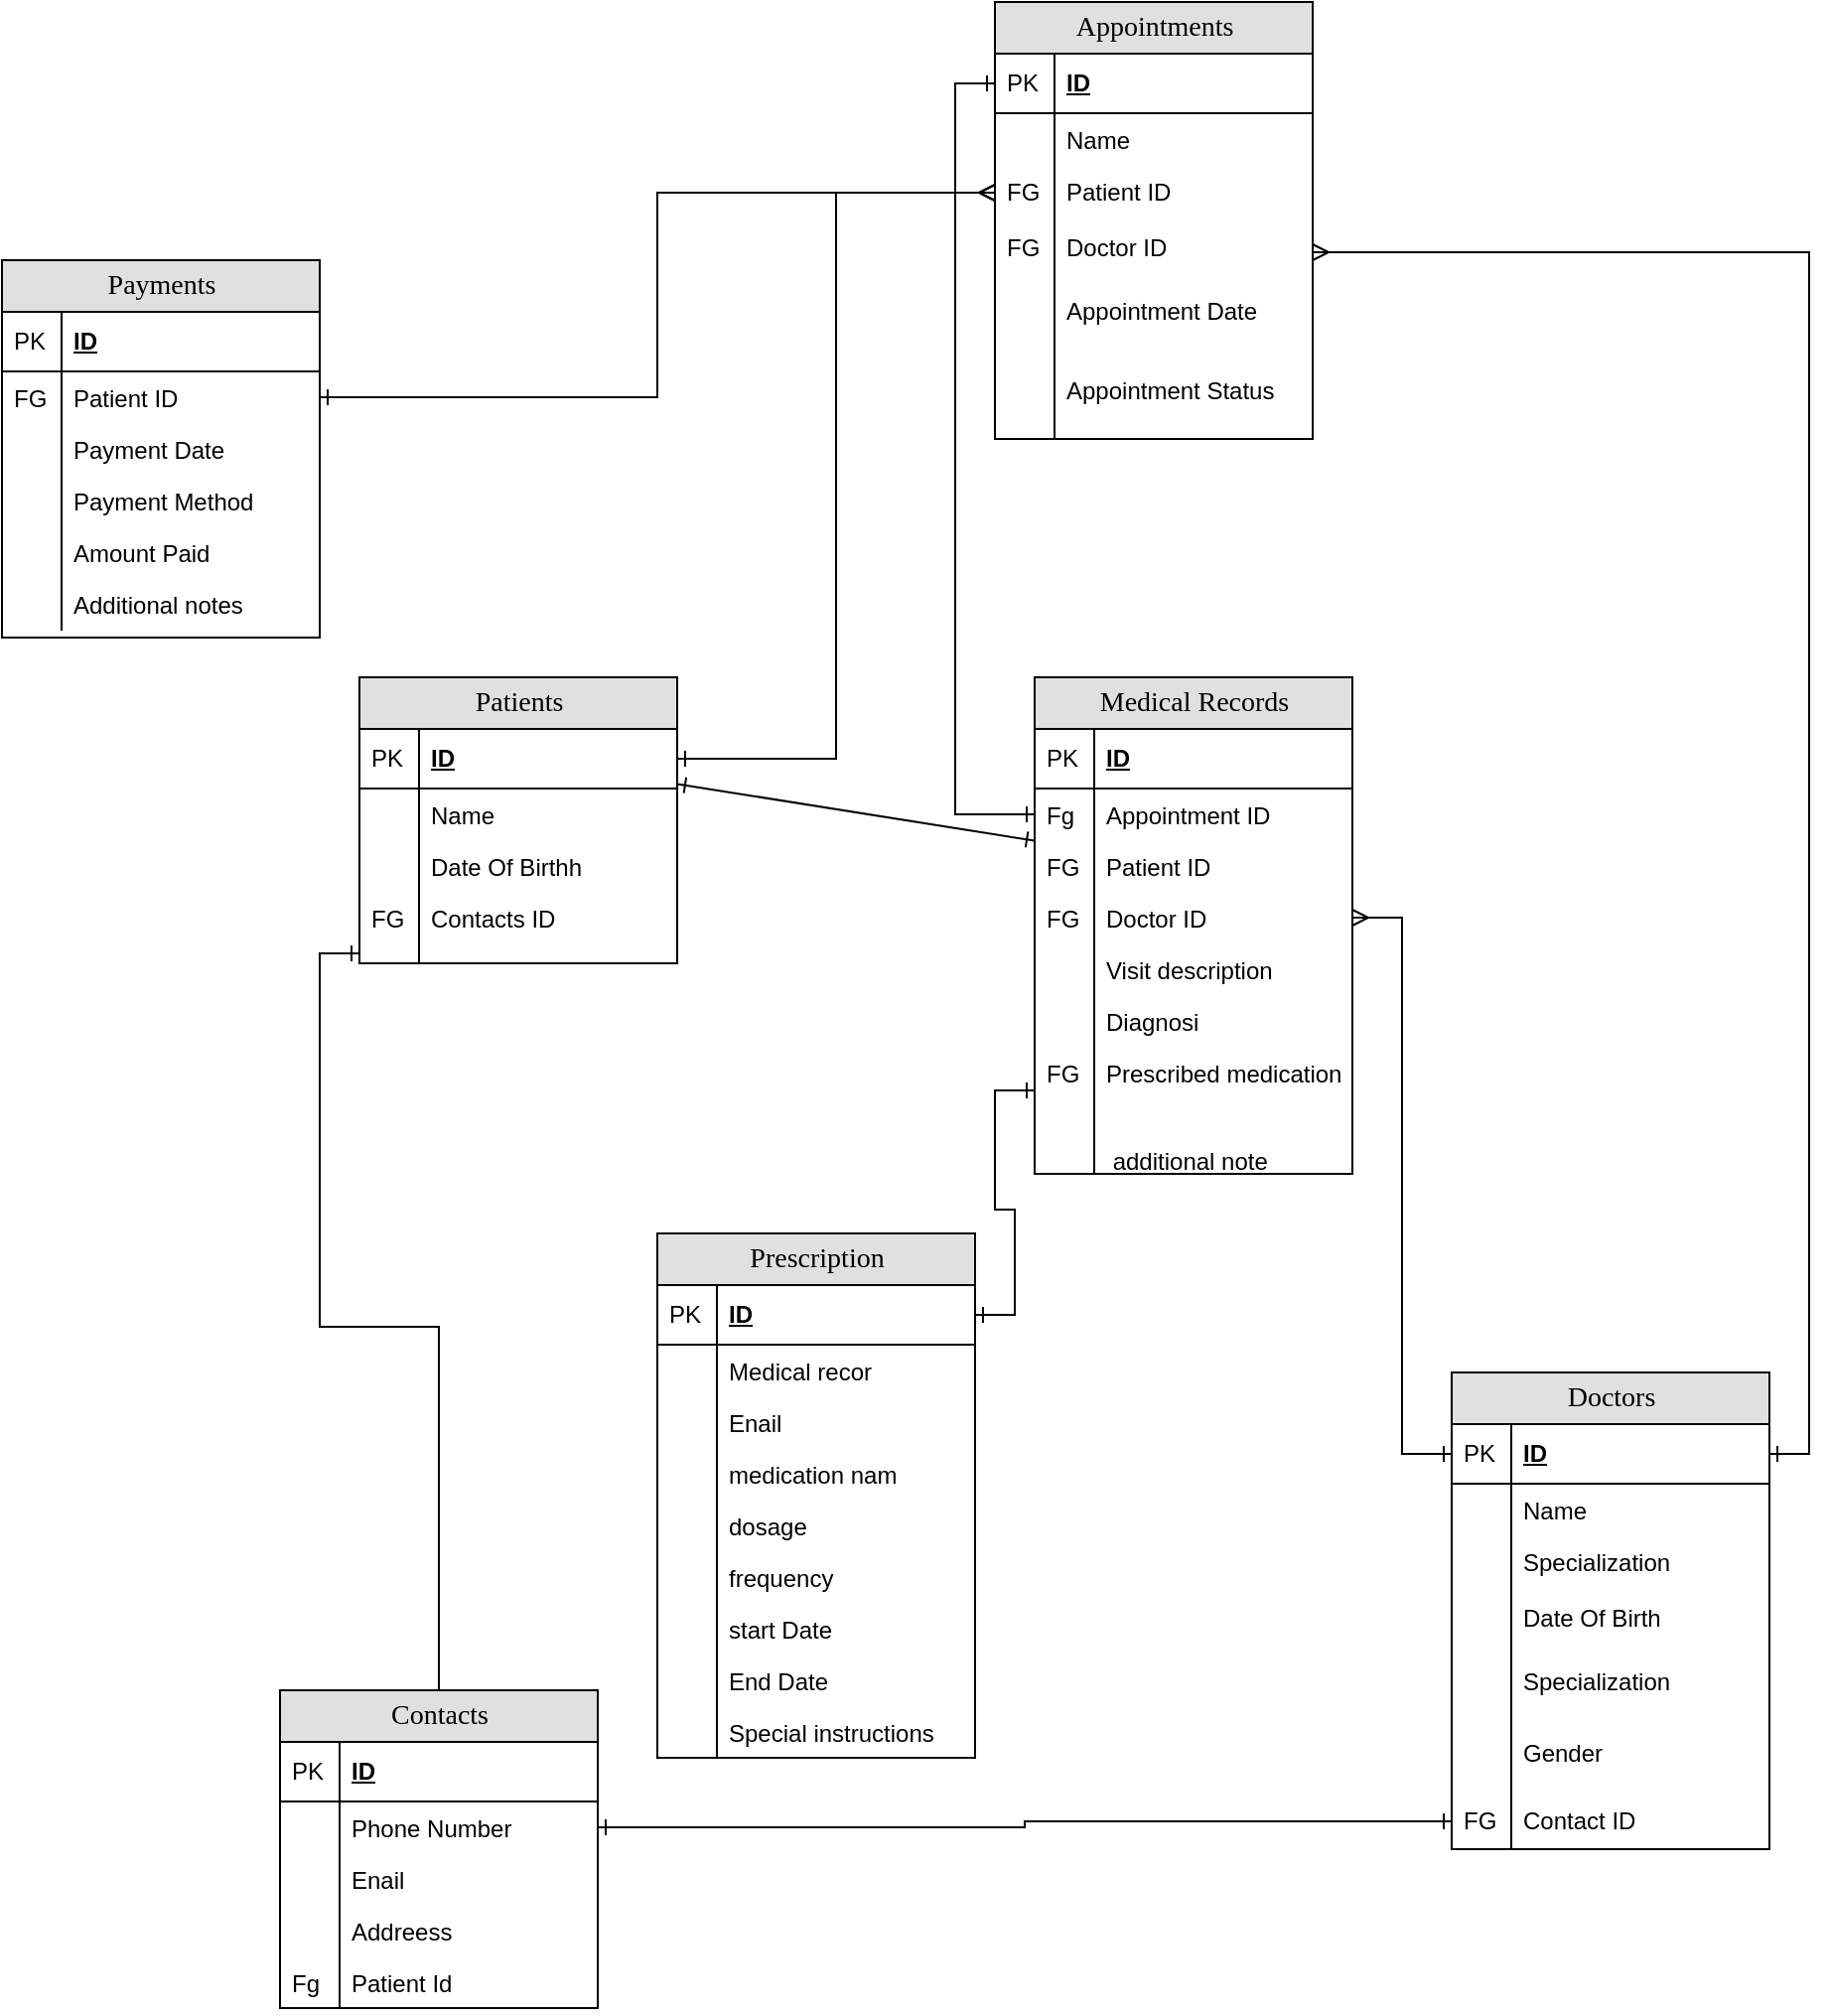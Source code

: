 <mxfile version="24.8.6">
  <diagram name="Page-1" id="e56a1550-8fbb-45ad-956c-1786394a9013">
    <mxGraphModel dx="2295" dy="1510" grid="1" gridSize="10" guides="1" tooltips="1" connect="1" arrows="1" fold="1" page="1" pageScale="1" pageWidth="1100" pageHeight="850" background="none" math="0" shadow="0">
      <root>
        <mxCell id="0" />
        <mxCell id="1" parent="0" />
        <mxCell id="8QV2yYp2JeGOZYgOaYSL-14" value="" style="edgeStyle=orthogonalEdgeStyle;rounded=0;orthogonalLoop=1;jettySize=auto;html=1;startArrow=baseDash;startFill=0;endArrow=ERone;endFill=0;" edge="1" parent="1" source="2e49270ec7c68f3f-80" target="8QV2yYp2JeGOZYgOaYSL-10">
          <mxGeometry relative="1" as="geometry" />
        </mxCell>
        <mxCell id="2e49270ec7c68f3f-80" value="Contacts" style="swimlane;html=1;fontStyle=0;childLayout=stackLayout;horizontal=1;startSize=26;fillColor=#e0e0e0;horizontalStack=0;resizeParent=1;resizeLast=0;collapsible=1;marginBottom=0;swimlaneFillColor=#ffffff;align=center;rounded=0;shadow=0;comic=0;labelBackgroundColor=none;strokeWidth=1;fontFamily=Verdana;fontSize=14" parent="1" vertex="1">
          <mxGeometry x="-210" y="780" width="160" height="160" as="geometry" />
        </mxCell>
        <mxCell id="2e49270ec7c68f3f-81" value="ID" style="shape=partialRectangle;top=0;left=0;right=0;bottom=1;html=1;align=left;verticalAlign=middle;fillColor=none;spacingLeft=34;spacingRight=4;whiteSpace=wrap;overflow=hidden;rotatable=0;points=[[0,0.5],[1,0.5]];portConstraint=eastwest;dropTarget=0;fontStyle=5;" parent="2e49270ec7c68f3f-80" vertex="1">
          <mxGeometry y="26" width="160" height="30" as="geometry" />
        </mxCell>
        <mxCell id="2e49270ec7c68f3f-82" value="PK" style="shape=partialRectangle;top=0;left=0;bottom=0;html=1;fillColor=none;align=left;verticalAlign=middle;spacingLeft=4;spacingRight=4;whiteSpace=wrap;overflow=hidden;rotatable=0;points=[];portConstraint=eastwest;part=1;" parent="2e49270ec7c68f3f-81" vertex="1" connectable="0">
          <mxGeometry width="30" height="30" as="geometry" />
        </mxCell>
        <mxCell id="2e49270ec7c68f3f-83" value="Phone Number" style="shape=partialRectangle;top=0;left=0;right=0;bottom=0;html=1;align=left;verticalAlign=top;fillColor=none;spacingLeft=34;spacingRight=4;whiteSpace=wrap;overflow=hidden;rotatable=0;points=[[0,0.5],[1,0.5]];portConstraint=eastwest;dropTarget=0;" parent="2e49270ec7c68f3f-80" vertex="1">
          <mxGeometry y="56" width="160" height="26" as="geometry" />
        </mxCell>
        <mxCell id="2e49270ec7c68f3f-84" value="" style="shape=partialRectangle;top=0;left=0;bottom=0;html=1;fillColor=none;align=left;verticalAlign=top;spacingLeft=4;spacingRight=4;whiteSpace=wrap;overflow=hidden;rotatable=0;points=[];portConstraint=eastwest;part=1;" parent="2e49270ec7c68f3f-83" vertex="1" connectable="0">
          <mxGeometry width="30" height="26" as="geometry" />
        </mxCell>
        <mxCell id="2e49270ec7c68f3f-85" value="Enail" style="shape=partialRectangle;top=0;left=0;right=0;bottom=0;html=1;align=left;verticalAlign=top;fillColor=none;spacingLeft=34;spacingRight=4;whiteSpace=wrap;overflow=hidden;rotatable=0;points=[[0,0.5],[1,0.5]];portConstraint=eastwest;dropTarget=0;" parent="2e49270ec7c68f3f-80" vertex="1">
          <mxGeometry y="82" width="160" height="26" as="geometry" />
        </mxCell>
        <mxCell id="2e49270ec7c68f3f-86" value="" style="shape=partialRectangle;top=0;left=0;bottom=0;html=1;fillColor=none;align=left;verticalAlign=top;spacingLeft=4;spacingRight=4;whiteSpace=wrap;overflow=hidden;rotatable=0;points=[];portConstraint=eastwest;part=1;" parent="2e49270ec7c68f3f-85" vertex="1" connectable="0">
          <mxGeometry width="30" height="26" as="geometry" />
        </mxCell>
        <mxCell id="2e49270ec7c68f3f-87" value="Addreess" style="shape=partialRectangle;top=0;left=0;right=0;bottom=0;html=1;align=left;verticalAlign=top;fillColor=none;spacingLeft=34;spacingRight=4;whiteSpace=wrap;overflow=hidden;rotatable=0;points=[[0,0.5],[1,0.5]];portConstraint=eastwest;dropTarget=0;" parent="2e49270ec7c68f3f-80" vertex="1">
          <mxGeometry y="108" width="160" height="26" as="geometry" />
        </mxCell>
        <mxCell id="2e49270ec7c68f3f-88" value="" style="shape=partialRectangle;top=0;left=0;bottom=0;html=1;fillColor=none;align=left;verticalAlign=top;spacingLeft=4;spacingRight=4;whiteSpace=wrap;overflow=hidden;rotatable=0;points=[];portConstraint=eastwest;part=1;" parent="2e49270ec7c68f3f-87" vertex="1" connectable="0">
          <mxGeometry width="30" height="26" as="geometry" />
        </mxCell>
        <mxCell id="8QV2yYp2JeGOZYgOaYSL-12" value="Patient Id" style="shape=partialRectangle;top=0;left=0;right=0;bottom=0;html=1;align=left;verticalAlign=top;fillColor=none;spacingLeft=34;spacingRight=4;whiteSpace=wrap;overflow=hidden;rotatable=0;points=[[0,0.5],[1,0.5]];portConstraint=eastwest;dropTarget=0;" vertex="1" parent="2e49270ec7c68f3f-80">
          <mxGeometry y="134" width="160" height="26" as="geometry" />
        </mxCell>
        <mxCell id="8QV2yYp2JeGOZYgOaYSL-13" value="Fg" style="shape=partialRectangle;top=0;left=0;bottom=0;html=1;fillColor=none;align=left;verticalAlign=top;spacingLeft=4;spacingRight=4;whiteSpace=wrap;overflow=hidden;rotatable=0;points=[];portConstraint=eastwest;part=1;" vertex="1" connectable="0" parent="8QV2yYp2JeGOZYgOaYSL-12">
          <mxGeometry width="30" height="26" as="geometry" />
        </mxCell>
        <mxCell id="8QV2yYp2JeGOZYgOaYSL-1" value="Patients" style="swimlane;html=1;fontStyle=0;childLayout=stackLayout;horizontal=1;startSize=26;fillColor=#e0e0e0;horizontalStack=0;resizeParent=1;resizeLast=0;collapsible=1;marginBottom=0;swimlaneFillColor=#ffffff;align=center;rounded=0;shadow=0;comic=0;labelBackgroundColor=none;strokeWidth=1;fontFamily=Verdana;fontSize=14" vertex="1" parent="1">
          <mxGeometry x="-170" y="270" width="160" height="144" as="geometry" />
        </mxCell>
        <mxCell id="8QV2yYp2JeGOZYgOaYSL-2" value="ID" style="shape=partialRectangle;top=0;left=0;right=0;bottom=1;html=1;align=left;verticalAlign=middle;fillColor=none;spacingLeft=34;spacingRight=4;whiteSpace=wrap;overflow=hidden;rotatable=0;points=[[0,0.5],[1,0.5]];portConstraint=eastwest;dropTarget=0;fontStyle=5;" vertex="1" parent="8QV2yYp2JeGOZYgOaYSL-1">
          <mxGeometry y="26" width="160" height="30" as="geometry" />
        </mxCell>
        <mxCell id="8QV2yYp2JeGOZYgOaYSL-3" value="PK" style="shape=partialRectangle;top=0;left=0;bottom=0;html=1;fillColor=none;align=left;verticalAlign=middle;spacingLeft=4;spacingRight=4;whiteSpace=wrap;overflow=hidden;rotatable=0;points=[];portConstraint=eastwest;part=1;" vertex="1" connectable="0" parent="8QV2yYp2JeGOZYgOaYSL-2">
          <mxGeometry width="30" height="30" as="geometry" />
        </mxCell>
        <mxCell id="8QV2yYp2JeGOZYgOaYSL-4" value="Name&lt;span style=&quot;white-space: pre;&quot;&gt;&#x9;&lt;/span&gt;" style="shape=partialRectangle;top=0;left=0;right=0;bottom=0;html=1;align=left;verticalAlign=top;fillColor=none;spacingLeft=34;spacingRight=4;whiteSpace=wrap;overflow=hidden;rotatable=0;points=[[0,0.5],[1,0.5]];portConstraint=eastwest;dropTarget=0;" vertex="1" parent="8QV2yYp2JeGOZYgOaYSL-1">
          <mxGeometry y="56" width="160" height="26" as="geometry" />
        </mxCell>
        <mxCell id="8QV2yYp2JeGOZYgOaYSL-5" value="" style="shape=partialRectangle;top=0;left=0;bottom=0;html=1;fillColor=none;align=left;verticalAlign=top;spacingLeft=4;spacingRight=4;whiteSpace=wrap;overflow=hidden;rotatable=0;points=[];portConstraint=eastwest;part=1;" vertex="1" connectable="0" parent="8QV2yYp2JeGOZYgOaYSL-4">
          <mxGeometry width="30" height="26" as="geometry" />
        </mxCell>
        <mxCell id="8QV2yYp2JeGOZYgOaYSL-6" value="Date Of Birthh" style="shape=partialRectangle;top=0;left=0;right=0;bottom=0;html=1;align=left;verticalAlign=top;fillColor=none;spacingLeft=34;spacingRight=4;whiteSpace=wrap;overflow=hidden;rotatable=0;points=[[0,0.5],[1,0.5]];portConstraint=eastwest;dropTarget=0;" vertex="1" parent="8QV2yYp2JeGOZYgOaYSL-1">
          <mxGeometry y="82" width="160" height="26" as="geometry" />
        </mxCell>
        <mxCell id="8QV2yYp2JeGOZYgOaYSL-7" value="" style="shape=partialRectangle;top=0;left=0;bottom=0;html=1;fillColor=none;align=left;verticalAlign=top;spacingLeft=4;spacingRight=4;whiteSpace=wrap;overflow=hidden;rotatable=0;points=[];portConstraint=eastwest;part=1;" vertex="1" connectable="0" parent="8QV2yYp2JeGOZYgOaYSL-6">
          <mxGeometry width="30" height="26" as="geometry" />
        </mxCell>
        <mxCell id="8QV2yYp2JeGOZYgOaYSL-8" value="Contacts ID" style="shape=partialRectangle;top=0;left=0;right=0;bottom=0;html=1;align=left;verticalAlign=top;fillColor=none;spacingLeft=34;spacingRight=4;whiteSpace=wrap;overflow=hidden;rotatable=0;points=[[0,0.5],[1,0.5]];portConstraint=eastwest;dropTarget=0;" vertex="1" parent="8QV2yYp2JeGOZYgOaYSL-1">
          <mxGeometry y="108" width="160" height="26" as="geometry" />
        </mxCell>
        <mxCell id="8QV2yYp2JeGOZYgOaYSL-9" value="FG" style="shape=partialRectangle;top=0;left=0;bottom=0;html=1;fillColor=none;align=left;verticalAlign=top;spacingLeft=4;spacingRight=4;whiteSpace=wrap;overflow=hidden;rotatable=0;points=[];portConstraint=eastwest;part=1;" vertex="1" connectable="0" parent="8QV2yYp2JeGOZYgOaYSL-8">
          <mxGeometry width="30" height="26" as="geometry" />
        </mxCell>
        <mxCell id="8QV2yYp2JeGOZYgOaYSL-10" value="" style="shape=partialRectangle;top=0;left=0;right=0;bottom=0;html=1;align=left;verticalAlign=top;fillColor=none;spacingLeft=34;spacingRight=4;whiteSpace=wrap;overflow=hidden;rotatable=0;points=[[0,0.5],[1,0.5]];portConstraint=eastwest;dropTarget=0;" vertex="1" parent="8QV2yYp2JeGOZYgOaYSL-1">
          <mxGeometry y="134" width="160" height="10" as="geometry" />
        </mxCell>
        <mxCell id="8QV2yYp2JeGOZYgOaYSL-11" value="" style="shape=partialRectangle;top=0;left=0;bottom=0;html=1;fillColor=none;align=left;verticalAlign=top;spacingLeft=4;spacingRight=4;whiteSpace=wrap;overflow=hidden;rotatable=0;points=[];portConstraint=eastwest;part=1;" vertex="1" connectable="0" parent="8QV2yYp2JeGOZYgOaYSL-10">
          <mxGeometry width="30" height="10" as="geometry" />
        </mxCell>
        <mxCell id="8QV2yYp2JeGOZYgOaYSL-15" value="Doctors" style="swimlane;html=1;fontStyle=0;childLayout=stackLayout;horizontal=1;startSize=26;fillColor=#e0e0e0;horizontalStack=0;resizeParent=1;resizeLast=0;collapsible=1;marginBottom=0;swimlaneFillColor=#ffffff;align=center;rounded=0;shadow=0;comic=0;labelBackgroundColor=none;strokeWidth=1;fontFamily=Verdana;fontSize=14" vertex="1" parent="1">
          <mxGeometry x="380" y="620" width="160" height="240" as="geometry" />
        </mxCell>
        <mxCell id="8QV2yYp2JeGOZYgOaYSL-16" value="ID" style="shape=partialRectangle;top=0;left=0;right=0;bottom=1;html=1;align=left;verticalAlign=middle;fillColor=none;spacingLeft=34;spacingRight=4;whiteSpace=wrap;overflow=hidden;rotatable=0;points=[[0,0.5],[1,0.5]];portConstraint=eastwest;dropTarget=0;fontStyle=5;" vertex="1" parent="8QV2yYp2JeGOZYgOaYSL-15">
          <mxGeometry y="26" width="160" height="30" as="geometry" />
        </mxCell>
        <mxCell id="8QV2yYp2JeGOZYgOaYSL-17" value="PK" style="shape=partialRectangle;top=0;left=0;bottom=0;html=1;fillColor=none;align=left;verticalAlign=middle;spacingLeft=4;spacingRight=4;whiteSpace=wrap;overflow=hidden;rotatable=0;points=[];portConstraint=eastwest;part=1;" vertex="1" connectable="0" parent="8QV2yYp2JeGOZYgOaYSL-16">
          <mxGeometry width="30" height="30" as="geometry" />
        </mxCell>
        <mxCell id="8QV2yYp2JeGOZYgOaYSL-18" value="Name&lt;span style=&quot;white-space: pre;&quot;&gt;&#x9;&lt;/span&gt;" style="shape=partialRectangle;top=0;left=0;right=0;bottom=0;html=1;align=left;verticalAlign=top;fillColor=none;spacingLeft=34;spacingRight=4;whiteSpace=wrap;overflow=hidden;rotatable=0;points=[[0,0.5],[1,0.5]];portConstraint=eastwest;dropTarget=0;" vertex="1" parent="8QV2yYp2JeGOZYgOaYSL-15">
          <mxGeometry y="56" width="160" height="26" as="geometry" />
        </mxCell>
        <mxCell id="8QV2yYp2JeGOZYgOaYSL-19" value="" style="shape=partialRectangle;top=0;left=0;bottom=0;html=1;fillColor=none;align=left;verticalAlign=top;spacingLeft=4;spacingRight=4;whiteSpace=wrap;overflow=hidden;rotatable=0;points=[];portConstraint=eastwest;part=1;" vertex="1" connectable="0" parent="8QV2yYp2JeGOZYgOaYSL-18">
          <mxGeometry width="30" height="26" as="geometry" />
        </mxCell>
        <mxCell id="8QV2yYp2JeGOZYgOaYSL-20" value="Specialization" style="shape=partialRectangle;top=0;left=0;right=0;bottom=0;html=1;align=left;verticalAlign=top;fillColor=none;spacingLeft=34;spacingRight=4;whiteSpace=wrap;overflow=hidden;rotatable=0;points=[[0,0.5],[1,0.5]];portConstraint=eastwest;dropTarget=0;" vertex="1" parent="8QV2yYp2JeGOZYgOaYSL-15">
          <mxGeometry y="82" width="160" height="28" as="geometry" />
        </mxCell>
        <mxCell id="8QV2yYp2JeGOZYgOaYSL-21" value="" style="shape=partialRectangle;top=0;left=0;bottom=0;html=1;fillColor=none;align=left;verticalAlign=top;spacingLeft=4;spacingRight=4;whiteSpace=wrap;overflow=hidden;rotatable=0;points=[];portConstraint=eastwest;part=1;" vertex="1" connectable="0" parent="8QV2yYp2JeGOZYgOaYSL-20">
          <mxGeometry width="30" height="28" as="geometry" />
        </mxCell>
        <mxCell id="8QV2yYp2JeGOZYgOaYSL-22" value="Date Of Birth" style="shape=partialRectangle;top=0;left=0;right=0;bottom=0;html=1;align=left;verticalAlign=top;fillColor=none;spacingLeft=34;spacingRight=4;whiteSpace=wrap;overflow=hidden;rotatable=0;points=[[0,0.5],[1,0.5]];portConstraint=eastwest;dropTarget=0;" vertex="1" parent="8QV2yYp2JeGOZYgOaYSL-15">
          <mxGeometry y="110" width="160" height="32" as="geometry" />
        </mxCell>
        <mxCell id="8QV2yYp2JeGOZYgOaYSL-23" value="" style="shape=partialRectangle;top=0;left=0;bottom=0;html=1;fillColor=none;align=left;verticalAlign=top;spacingLeft=4;spacingRight=4;whiteSpace=wrap;overflow=hidden;rotatable=0;points=[];portConstraint=eastwest;part=1;" vertex="1" connectable="0" parent="8QV2yYp2JeGOZYgOaYSL-22">
          <mxGeometry width="30" height="32" as="geometry" />
        </mxCell>
        <mxCell id="8QV2yYp2JeGOZYgOaYSL-26" value="Specialization" style="shape=partialRectangle;top=0;left=0;right=0;bottom=0;html=1;align=left;verticalAlign=top;fillColor=none;spacingLeft=34;spacingRight=4;whiteSpace=wrap;overflow=hidden;rotatable=0;points=[[0,0.5],[1,0.5]];portConstraint=eastwest;dropTarget=0;" vertex="1" parent="8QV2yYp2JeGOZYgOaYSL-15">
          <mxGeometry y="142" width="160" height="26" as="geometry" />
        </mxCell>
        <mxCell id="8QV2yYp2JeGOZYgOaYSL-27" value="" style="shape=partialRectangle;top=0;left=0;bottom=0;html=1;fillColor=none;align=left;verticalAlign=top;spacingLeft=4;spacingRight=4;whiteSpace=wrap;overflow=hidden;rotatable=0;points=[];portConstraint=eastwest;part=1;" vertex="1" connectable="0" parent="8QV2yYp2JeGOZYgOaYSL-26">
          <mxGeometry width="30" height="26" as="geometry" />
        </mxCell>
        <mxCell id="8QV2yYp2JeGOZYgOaYSL-24" value="" style="shape=partialRectangle;top=0;left=0;right=0;bottom=0;html=1;align=left;verticalAlign=top;fillColor=none;spacingLeft=34;spacingRight=4;whiteSpace=wrap;overflow=hidden;rotatable=0;points=[[0,0.5],[1,0.5]];portConstraint=eastwest;dropTarget=0;" vertex="1" parent="8QV2yYp2JeGOZYgOaYSL-15">
          <mxGeometry y="168" width="160" height="10" as="geometry" />
        </mxCell>
        <mxCell id="8QV2yYp2JeGOZYgOaYSL-25" value="" style="shape=partialRectangle;top=0;left=0;bottom=0;html=1;fillColor=none;align=left;verticalAlign=top;spacingLeft=4;spacingRight=4;whiteSpace=wrap;overflow=hidden;rotatable=0;points=[];portConstraint=eastwest;part=1;" vertex="1" connectable="0" parent="8QV2yYp2JeGOZYgOaYSL-24">
          <mxGeometry width="30" height="10" as="geometry" />
        </mxCell>
        <mxCell id="8QV2yYp2JeGOZYgOaYSL-28" value="Gender" style="shape=partialRectangle;top=0;left=0;right=0;bottom=0;html=1;align=left;verticalAlign=top;fillColor=none;spacingLeft=34;spacingRight=4;whiteSpace=wrap;overflow=hidden;rotatable=0;points=[[0,0.5],[1,0.5]];portConstraint=eastwest;dropTarget=0;" vertex="1" parent="8QV2yYp2JeGOZYgOaYSL-15">
          <mxGeometry y="178" width="160" height="34" as="geometry" />
        </mxCell>
        <mxCell id="8QV2yYp2JeGOZYgOaYSL-29" value="" style="shape=partialRectangle;top=0;left=0;bottom=0;html=1;fillColor=none;align=left;verticalAlign=top;spacingLeft=4;spacingRight=4;whiteSpace=wrap;overflow=hidden;rotatable=0;points=[];portConstraint=eastwest;part=1;" vertex="1" connectable="0" parent="8QV2yYp2JeGOZYgOaYSL-28">
          <mxGeometry width="30" height="34" as="geometry" />
        </mxCell>
        <mxCell id="8QV2yYp2JeGOZYgOaYSL-30" value="Contact ID" style="shape=partialRectangle;top=0;left=0;right=0;bottom=0;html=1;align=left;verticalAlign=top;fillColor=none;spacingLeft=34;spacingRight=4;whiteSpace=wrap;overflow=hidden;rotatable=0;points=[[0,0.5],[1,0.5]];portConstraint=eastwest;dropTarget=0;" vertex="1" parent="8QV2yYp2JeGOZYgOaYSL-15">
          <mxGeometry y="212" width="160" height="28" as="geometry" />
        </mxCell>
        <mxCell id="8QV2yYp2JeGOZYgOaYSL-31" value="FG" style="shape=partialRectangle;top=0;left=0;bottom=0;html=1;fillColor=none;align=left;verticalAlign=top;spacingLeft=4;spacingRight=4;whiteSpace=wrap;overflow=hidden;rotatable=0;points=[];portConstraint=eastwest;part=1;" vertex="1" connectable="0" parent="8QV2yYp2JeGOZYgOaYSL-30">
          <mxGeometry width="30" height="28" as="geometry" />
        </mxCell>
        <mxCell id="8QV2yYp2JeGOZYgOaYSL-34" style="edgeStyle=orthogonalEdgeStyle;rounded=0;orthogonalLoop=1;jettySize=auto;html=1;startArrow=ERone;startFill=0;endArrow=ERone;endFill=0;" edge="1" parent="1" source="2e49270ec7c68f3f-83" target="8QV2yYp2JeGOZYgOaYSL-30">
          <mxGeometry relative="1" as="geometry" />
        </mxCell>
        <mxCell id="8QV2yYp2JeGOZYgOaYSL-35" value="Appointments" style="swimlane;html=1;fontStyle=0;childLayout=stackLayout;horizontal=1;startSize=26;fillColor=#e0e0e0;horizontalStack=0;resizeParent=1;resizeLast=0;collapsible=1;marginBottom=0;swimlaneFillColor=#ffffff;align=center;rounded=0;shadow=0;comic=0;labelBackgroundColor=none;strokeWidth=1;fontFamily=Verdana;fontSize=14" vertex="1" parent="1">
          <mxGeometry x="150" y="-70" width="160" height="220" as="geometry" />
        </mxCell>
        <mxCell id="8QV2yYp2JeGOZYgOaYSL-36" value="ID" style="shape=partialRectangle;top=0;left=0;right=0;bottom=1;html=1;align=left;verticalAlign=middle;fillColor=none;spacingLeft=34;spacingRight=4;whiteSpace=wrap;overflow=hidden;rotatable=0;points=[[0,0.5],[1,0.5]];portConstraint=eastwest;dropTarget=0;fontStyle=5;" vertex="1" parent="8QV2yYp2JeGOZYgOaYSL-35">
          <mxGeometry y="26" width="160" height="30" as="geometry" />
        </mxCell>
        <mxCell id="8QV2yYp2JeGOZYgOaYSL-37" value="PK" style="shape=partialRectangle;top=0;left=0;bottom=0;html=1;fillColor=none;align=left;verticalAlign=middle;spacingLeft=4;spacingRight=4;whiteSpace=wrap;overflow=hidden;rotatable=0;points=[];portConstraint=eastwest;part=1;" vertex="1" connectable="0" parent="8QV2yYp2JeGOZYgOaYSL-36">
          <mxGeometry width="30" height="30" as="geometry" />
        </mxCell>
        <mxCell id="8QV2yYp2JeGOZYgOaYSL-38" value="Name&lt;span style=&quot;white-space: pre;&quot;&gt;&#x9;&lt;/span&gt;" style="shape=partialRectangle;top=0;left=0;right=0;bottom=0;html=1;align=left;verticalAlign=top;fillColor=none;spacingLeft=34;spacingRight=4;whiteSpace=wrap;overflow=hidden;rotatable=0;points=[[0,0.5],[1,0.5]];portConstraint=eastwest;dropTarget=0;" vertex="1" parent="8QV2yYp2JeGOZYgOaYSL-35">
          <mxGeometry y="56" width="160" height="26" as="geometry" />
        </mxCell>
        <mxCell id="8QV2yYp2JeGOZYgOaYSL-39" value="" style="shape=partialRectangle;top=0;left=0;bottom=0;html=1;fillColor=none;align=left;verticalAlign=top;spacingLeft=4;spacingRight=4;whiteSpace=wrap;overflow=hidden;rotatable=0;points=[];portConstraint=eastwest;part=1;" vertex="1" connectable="0" parent="8QV2yYp2JeGOZYgOaYSL-38">
          <mxGeometry width="30" height="26" as="geometry" />
        </mxCell>
        <mxCell id="8QV2yYp2JeGOZYgOaYSL-40" value="Patient ID" style="shape=partialRectangle;top=0;left=0;right=0;bottom=0;html=1;align=left;verticalAlign=top;fillColor=none;spacingLeft=34;spacingRight=4;whiteSpace=wrap;overflow=hidden;rotatable=0;points=[[0,0.5],[1,0.5]];portConstraint=eastwest;dropTarget=0;" vertex="1" parent="8QV2yYp2JeGOZYgOaYSL-35">
          <mxGeometry y="82" width="160" height="28" as="geometry" />
        </mxCell>
        <mxCell id="8QV2yYp2JeGOZYgOaYSL-41" value="FG" style="shape=partialRectangle;top=0;left=0;bottom=0;html=1;fillColor=none;align=left;verticalAlign=top;spacingLeft=4;spacingRight=4;whiteSpace=wrap;overflow=hidden;rotatable=0;points=[];portConstraint=eastwest;part=1;" vertex="1" connectable="0" parent="8QV2yYp2JeGOZYgOaYSL-40">
          <mxGeometry width="30" height="28" as="geometry" />
        </mxCell>
        <mxCell id="8QV2yYp2JeGOZYgOaYSL-42" value="Doctor ID" style="shape=partialRectangle;top=0;left=0;right=0;bottom=0;html=1;align=left;verticalAlign=top;fillColor=none;spacingLeft=34;spacingRight=4;whiteSpace=wrap;overflow=hidden;rotatable=0;points=[[0,0.5],[1,0.5]];portConstraint=eastwest;dropTarget=0;" vertex="1" parent="8QV2yYp2JeGOZYgOaYSL-35">
          <mxGeometry y="110" width="160" height="32" as="geometry" />
        </mxCell>
        <mxCell id="8QV2yYp2JeGOZYgOaYSL-43" value="FG" style="shape=partialRectangle;top=0;left=0;bottom=0;html=1;fillColor=none;align=left;verticalAlign=top;spacingLeft=4;spacingRight=4;whiteSpace=wrap;overflow=hidden;rotatable=0;points=[];portConstraint=eastwest;part=1;" vertex="1" connectable="0" parent="8QV2yYp2JeGOZYgOaYSL-42">
          <mxGeometry width="30" height="32" as="geometry" />
        </mxCell>
        <mxCell id="8QV2yYp2JeGOZYgOaYSL-44" value="Appointment Date" style="shape=partialRectangle;top=0;left=0;right=0;bottom=0;html=1;align=left;verticalAlign=top;fillColor=none;spacingLeft=34;spacingRight=4;whiteSpace=wrap;overflow=hidden;rotatable=0;points=[[0,0.5],[1,0.5]];portConstraint=eastwest;dropTarget=0;" vertex="1" parent="8QV2yYp2JeGOZYgOaYSL-35">
          <mxGeometry y="142" width="160" height="26" as="geometry" />
        </mxCell>
        <mxCell id="8QV2yYp2JeGOZYgOaYSL-45" value="" style="shape=partialRectangle;top=0;left=0;bottom=0;html=1;fillColor=none;align=left;verticalAlign=top;spacingLeft=4;spacingRight=4;whiteSpace=wrap;overflow=hidden;rotatable=0;points=[];portConstraint=eastwest;part=1;" vertex="1" connectable="0" parent="8QV2yYp2JeGOZYgOaYSL-44">
          <mxGeometry width="30" height="26" as="geometry" />
        </mxCell>
        <mxCell id="8QV2yYp2JeGOZYgOaYSL-46" value="&lt;br&gt;Appointment Status&lt;div&gt;&lt;br/&gt;&lt;/div&gt;" style="shape=partialRectangle;top=0;left=0;right=0;bottom=0;html=1;align=left;verticalAlign=top;fillColor=none;spacingLeft=34;spacingRight=4;whiteSpace=wrap;overflow=hidden;rotatable=0;points=[[0,0.5],[1,0.5]];portConstraint=eastwest;dropTarget=0;" vertex="1" parent="8QV2yYp2JeGOZYgOaYSL-35">
          <mxGeometry y="168" width="160" height="52" as="geometry" />
        </mxCell>
        <mxCell id="8QV2yYp2JeGOZYgOaYSL-47" value="" style="shape=partialRectangle;top=0;left=0;bottom=0;html=1;fillColor=none;align=left;verticalAlign=top;spacingLeft=4;spacingRight=4;whiteSpace=wrap;overflow=hidden;rotatable=0;points=[];portConstraint=eastwest;part=1;" vertex="1" connectable="0" parent="8QV2yYp2JeGOZYgOaYSL-46">
          <mxGeometry width="30" height="52" as="geometry" />
        </mxCell>
        <mxCell id="8QV2yYp2JeGOZYgOaYSL-52" style="edgeStyle=orthogonalEdgeStyle;rounded=0;orthogonalLoop=1;jettySize=auto;html=1;entryX=1;entryY=0.5;entryDx=0;entryDy=0;endArrow=ERone;endFill=0;startArrow=ERmany;startFill=0;" edge="1" parent="1" source="8QV2yYp2JeGOZYgOaYSL-42" target="8QV2yYp2JeGOZYgOaYSL-16">
          <mxGeometry relative="1" as="geometry" />
        </mxCell>
        <mxCell id="8QV2yYp2JeGOZYgOaYSL-54" style="edgeStyle=orthogonalEdgeStyle;rounded=0;orthogonalLoop=1;jettySize=auto;html=1;endArrow=ERone;endFill=0;startArrow=ERmany;startFill=0;" edge="1" parent="1" source="8QV2yYp2JeGOZYgOaYSL-40" target="8QV2yYp2JeGOZYgOaYSL-2">
          <mxGeometry relative="1" as="geometry" />
        </mxCell>
        <mxCell id="2e49270ec7c68f3f-89" value="" style="shape=partialRectangle;top=0;left=0;right=0;bottom=0;html=1;align=left;verticalAlign=top;fillColor=none;spacingLeft=34;spacingRight=4;whiteSpace=wrap;overflow=hidden;rotatable=0;points=[[0,0.5],[1,0.5]];portConstraint=eastwest;dropTarget=0;" parent="1" vertex="1">
          <mxGeometry x="130" y="620" width="160" as="geometry" />
        </mxCell>
        <mxCell id="2e49270ec7c68f3f-90" value="" style="shape=partialRectangle;top=0;left=0;bottom=0;html=1;fillColor=none;align=left;verticalAlign=top;spacingLeft=4;spacingRight=4;whiteSpace=wrap;overflow=hidden;rotatable=0;points=[];portConstraint=eastwest;part=1;" parent="2e49270ec7c68f3f-89" vertex="1" connectable="0">
          <mxGeometry width="30" as="geometry" />
        </mxCell>
        <mxCell id="8QV2yYp2JeGOZYgOaYSL-55" value="Medical Records" style="swimlane;html=1;fontStyle=0;childLayout=stackLayout;horizontal=1;startSize=26;fillColor=#e0e0e0;horizontalStack=0;resizeParent=1;resizeLast=0;collapsible=1;marginBottom=0;swimlaneFillColor=#ffffff;align=center;rounded=0;shadow=0;comic=0;labelBackgroundColor=none;strokeWidth=1;fontFamily=Verdana;fontSize=14" vertex="1" parent="1">
          <mxGeometry x="170" y="270" width="160" height="250" as="geometry" />
        </mxCell>
        <mxCell id="8QV2yYp2JeGOZYgOaYSL-56" value="ID" style="shape=partialRectangle;top=0;left=0;right=0;bottom=1;html=1;align=left;verticalAlign=middle;fillColor=none;spacingLeft=34;spacingRight=4;whiteSpace=wrap;overflow=hidden;rotatable=0;points=[[0,0.5],[1,0.5]];portConstraint=eastwest;dropTarget=0;fontStyle=5;" vertex="1" parent="8QV2yYp2JeGOZYgOaYSL-55">
          <mxGeometry y="26" width="160" height="30" as="geometry" />
        </mxCell>
        <mxCell id="8QV2yYp2JeGOZYgOaYSL-57" value="PK" style="shape=partialRectangle;top=0;left=0;bottom=0;html=1;fillColor=none;align=left;verticalAlign=middle;spacingLeft=4;spacingRight=4;whiteSpace=wrap;overflow=hidden;rotatable=0;points=[];portConstraint=eastwest;part=1;" vertex="1" connectable="0" parent="8QV2yYp2JeGOZYgOaYSL-56">
          <mxGeometry width="30" height="30" as="geometry" />
        </mxCell>
        <mxCell id="8QV2yYp2JeGOZYgOaYSL-58" value="Appointment ID" style="shape=partialRectangle;top=0;left=0;right=0;bottom=0;html=1;align=left;verticalAlign=top;fillColor=none;spacingLeft=34;spacingRight=4;whiteSpace=wrap;overflow=hidden;rotatable=0;points=[[0,0.5],[1,0.5]];portConstraint=eastwest;dropTarget=0;" vertex="1" parent="8QV2yYp2JeGOZYgOaYSL-55">
          <mxGeometry y="56" width="160" height="26" as="geometry" />
        </mxCell>
        <mxCell id="8QV2yYp2JeGOZYgOaYSL-59" value="Fg" style="shape=partialRectangle;top=0;left=0;bottom=0;html=1;fillColor=none;align=left;verticalAlign=top;spacingLeft=4;spacingRight=4;whiteSpace=wrap;overflow=hidden;rotatable=0;points=[];portConstraint=eastwest;part=1;" vertex="1" connectable="0" parent="8QV2yYp2JeGOZYgOaYSL-58">
          <mxGeometry width="30" height="26" as="geometry" />
        </mxCell>
        <mxCell id="8QV2yYp2JeGOZYgOaYSL-60" value="Patient ID" style="shape=partialRectangle;top=0;left=0;right=0;bottom=0;html=1;align=left;verticalAlign=top;fillColor=none;spacingLeft=34;spacingRight=4;whiteSpace=wrap;overflow=hidden;rotatable=0;points=[[0,0.5],[1,0.5]];portConstraint=eastwest;dropTarget=0;" vertex="1" parent="8QV2yYp2JeGOZYgOaYSL-55">
          <mxGeometry y="82" width="160" height="26" as="geometry" />
        </mxCell>
        <mxCell id="8QV2yYp2JeGOZYgOaYSL-61" value="FG" style="shape=partialRectangle;top=0;left=0;bottom=0;html=1;fillColor=none;align=left;verticalAlign=top;spacingLeft=4;spacingRight=4;whiteSpace=wrap;overflow=hidden;rotatable=0;points=[];portConstraint=eastwest;part=1;" vertex="1" connectable="0" parent="8QV2yYp2JeGOZYgOaYSL-60">
          <mxGeometry width="30" height="26" as="geometry" />
        </mxCell>
        <mxCell id="8QV2yYp2JeGOZYgOaYSL-70" value="Doctor ID" style="shape=partialRectangle;top=0;left=0;right=0;bottom=0;html=1;align=left;verticalAlign=top;fillColor=none;spacingLeft=34;spacingRight=4;whiteSpace=wrap;overflow=hidden;rotatable=0;points=[[0,0.5],[1,0.5]];portConstraint=eastwest;dropTarget=0;" vertex="1" parent="8QV2yYp2JeGOZYgOaYSL-55">
          <mxGeometry y="108" width="160" height="26" as="geometry" />
        </mxCell>
        <mxCell id="8QV2yYp2JeGOZYgOaYSL-71" value="FG" style="shape=partialRectangle;top=0;left=0;bottom=0;html=1;fillColor=none;align=left;verticalAlign=top;spacingLeft=4;spacingRight=4;whiteSpace=wrap;overflow=hidden;rotatable=0;points=[];portConstraint=eastwest;part=1;" vertex="1" connectable="0" parent="8QV2yYp2JeGOZYgOaYSL-70">
          <mxGeometry width="30" height="26" as="geometry" />
        </mxCell>
        <mxCell id="8QV2yYp2JeGOZYgOaYSL-62" value="Visit description " style="shape=partialRectangle;top=0;left=0;right=0;bottom=0;html=1;align=left;verticalAlign=top;fillColor=none;spacingLeft=34;spacingRight=4;whiteSpace=wrap;overflow=hidden;rotatable=0;points=[[0,0.5],[1,0.5]];portConstraint=eastwest;dropTarget=0;" vertex="1" parent="8QV2yYp2JeGOZYgOaYSL-55">
          <mxGeometry y="134" width="160" height="26" as="geometry" />
        </mxCell>
        <mxCell id="8QV2yYp2JeGOZYgOaYSL-63" value="" style="shape=partialRectangle;top=0;left=0;bottom=0;html=1;fillColor=none;align=left;verticalAlign=top;spacingLeft=4;spacingRight=4;whiteSpace=wrap;overflow=hidden;rotatable=0;points=[];portConstraint=eastwest;part=1;" vertex="1" connectable="0" parent="8QV2yYp2JeGOZYgOaYSL-62">
          <mxGeometry width="30" height="26" as="geometry" />
        </mxCell>
        <mxCell id="8QV2yYp2JeGOZYgOaYSL-64" value="Diagnosi" style="shape=partialRectangle;top=0;left=0;right=0;bottom=0;html=1;align=left;verticalAlign=top;fillColor=none;spacingLeft=34;spacingRight=4;whiteSpace=wrap;overflow=hidden;rotatable=0;points=[[0,0.5],[1,0.5]];portConstraint=eastwest;dropTarget=0;" vertex="1" parent="8QV2yYp2JeGOZYgOaYSL-55">
          <mxGeometry y="160" width="160" height="26" as="geometry" />
        </mxCell>
        <mxCell id="8QV2yYp2JeGOZYgOaYSL-65" value="" style="shape=partialRectangle;top=0;left=0;bottom=0;html=1;fillColor=none;align=left;verticalAlign=top;spacingLeft=4;spacingRight=4;whiteSpace=wrap;overflow=hidden;rotatable=0;points=[];portConstraint=eastwest;part=1;" vertex="1" connectable="0" parent="8QV2yYp2JeGOZYgOaYSL-64">
          <mxGeometry width="30" height="26" as="geometry" />
        </mxCell>
        <mxCell id="8QV2yYp2JeGOZYgOaYSL-73" value="Prescribed medication" style="shape=partialRectangle;top=0;left=0;right=0;bottom=0;html=1;align=left;verticalAlign=top;fillColor=none;spacingLeft=34;spacingRight=4;whiteSpace=wrap;overflow=hidden;rotatable=0;points=[[0,0.5],[1,0.5]];portConstraint=eastwest;dropTarget=0;" vertex="1" parent="8QV2yYp2JeGOZYgOaYSL-55">
          <mxGeometry y="186" width="160" height="44" as="geometry" />
        </mxCell>
        <mxCell id="8QV2yYp2JeGOZYgOaYSL-74" value="FG" style="shape=partialRectangle;top=0;left=0;bottom=0;html=1;fillColor=none;align=left;verticalAlign=top;spacingLeft=4;spacingRight=4;whiteSpace=wrap;overflow=hidden;rotatable=0;points=[];portConstraint=eastwest;part=1;" vertex="1" connectable="0" parent="8QV2yYp2JeGOZYgOaYSL-73">
          <mxGeometry width="30" height="44" as="geometry" />
        </mxCell>
        <mxCell id="8QV2yYp2JeGOZYgOaYSL-75" value="&amp;nbsp;additional note" style="shape=partialRectangle;top=0;left=0;right=0;bottom=0;html=1;align=left;verticalAlign=top;fillColor=none;spacingLeft=34;spacingRight=4;whiteSpace=wrap;overflow=hidden;rotatable=0;points=[[0,0.5],[1,0.5]];portConstraint=eastwest;dropTarget=0;" vertex="1" parent="8QV2yYp2JeGOZYgOaYSL-55">
          <mxGeometry y="230" width="160" height="20" as="geometry" />
        </mxCell>
        <mxCell id="8QV2yYp2JeGOZYgOaYSL-76" value="" style="shape=partialRectangle;top=0;left=0;bottom=0;html=1;fillColor=none;align=left;verticalAlign=top;spacingLeft=4;spacingRight=4;whiteSpace=wrap;overflow=hidden;rotatable=0;points=[];portConstraint=eastwest;part=1;" vertex="1" connectable="0" parent="8QV2yYp2JeGOZYgOaYSL-75">
          <mxGeometry width="30" height="20" as="geometry" />
        </mxCell>
        <mxCell id="8QV2yYp2JeGOZYgOaYSL-68" style="edgeStyle=orthogonalEdgeStyle;rounded=0;orthogonalLoop=1;jettySize=auto;html=1;entryX=0;entryY=0.5;entryDx=0;entryDy=0;startArrow=ERone;startFill=0;endArrow=ERone;endFill=0;" edge="1" parent="1" source="8QV2yYp2JeGOZYgOaYSL-58" target="8QV2yYp2JeGOZYgOaYSL-36">
          <mxGeometry relative="1" as="geometry" />
        </mxCell>
        <mxCell id="8QV2yYp2JeGOZYgOaYSL-69" style="rounded=0;orthogonalLoop=1;jettySize=auto;html=1;startArrow=ERone;startFill=0;endArrow=ERone;endFill=0;strokeColor=default;strokeWidth=1;" edge="1" parent="1" source="8QV2yYp2JeGOZYgOaYSL-60" target="8QV2yYp2JeGOZYgOaYSL-2">
          <mxGeometry relative="1" as="geometry" />
        </mxCell>
        <mxCell id="8QV2yYp2JeGOZYgOaYSL-72" style="edgeStyle=orthogonalEdgeStyle;rounded=0;orthogonalLoop=1;jettySize=auto;html=1;entryX=0;entryY=0.5;entryDx=0;entryDy=0;endArrow=ERone;endFill=0;startArrow=ERmany;startFill=0;" edge="1" parent="1" source="8QV2yYp2JeGOZYgOaYSL-70" target="8QV2yYp2JeGOZYgOaYSL-16">
          <mxGeometry relative="1" as="geometry" />
        </mxCell>
        <mxCell id="8QV2yYp2JeGOZYgOaYSL-95" value="Prescription" style="swimlane;html=1;fontStyle=0;childLayout=stackLayout;horizontal=1;startSize=26;fillColor=#e0e0e0;horizontalStack=0;resizeParent=1;resizeLast=0;collapsible=1;marginBottom=0;swimlaneFillColor=#ffffff;align=center;rounded=0;shadow=0;comic=0;labelBackgroundColor=none;strokeWidth=1;fontFamily=Verdana;fontSize=14" vertex="1" parent="1">
          <mxGeometry x="-20" y="550" width="160" height="264" as="geometry" />
        </mxCell>
        <mxCell id="8QV2yYp2JeGOZYgOaYSL-96" value="ID" style="shape=partialRectangle;top=0;left=0;right=0;bottom=1;html=1;align=left;verticalAlign=middle;fillColor=none;spacingLeft=34;spacingRight=4;whiteSpace=wrap;overflow=hidden;rotatable=0;points=[[0,0.5],[1,0.5]];portConstraint=eastwest;dropTarget=0;fontStyle=5;" vertex="1" parent="8QV2yYp2JeGOZYgOaYSL-95">
          <mxGeometry y="26" width="160" height="30" as="geometry" />
        </mxCell>
        <mxCell id="8QV2yYp2JeGOZYgOaYSL-97" value="PK" style="shape=partialRectangle;top=0;left=0;bottom=0;html=1;fillColor=none;align=left;verticalAlign=middle;spacingLeft=4;spacingRight=4;whiteSpace=wrap;overflow=hidden;rotatable=0;points=[];portConstraint=eastwest;part=1;" vertex="1" connectable="0" parent="8QV2yYp2JeGOZYgOaYSL-96">
          <mxGeometry width="30" height="30" as="geometry" />
        </mxCell>
        <mxCell id="8QV2yYp2JeGOZYgOaYSL-98" value="Medical recor" style="shape=partialRectangle;top=0;left=0;right=0;bottom=0;html=1;align=left;verticalAlign=top;fillColor=none;spacingLeft=34;spacingRight=4;whiteSpace=wrap;overflow=hidden;rotatable=0;points=[[0,0.5],[1,0.5]];portConstraint=eastwest;dropTarget=0;" vertex="1" parent="8QV2yYp2JeGOZYgOaYSL-95">
          <mxGeometry y="56" width="160" height="26" as="geometry" />
        </mxCell>
        <mxCell id="8QV2yYp2JeGOZYgOaYSL-99" value="" style="shape=partialRectangle;top=0;left=0;bottom=0;html=1;fillColor=none;align=left;verticalAlign=top;spacingLeft=4;spacingRight=4;whiteSpace=wrap;overflow=hidden;rotatable=0;points=[];portConstraint=eastwest;part=1;" vertex="1" connectable="0" parent="8QV2yYp2JeGOZYgOaYSL-98">
          <mxGeometry width="30" height="26" as="geometry" />
        </mxCell>
        <mxCell id="8QV2yYp2JeGOZYgOaYSL-100" value="Enail" style="shape=partialRectangle;top=0;left=0;right=0;bottom=0;html=1;align=left;verticalAlign=top;fillColor=none;spacingLeft=34;spacingRight=4;whiteSpace=wrap;overflow=hidden;rotatable=0;points=[[0,0.5],[1,0.5]];portConstraint=eastwest;dropTarget=0;" vertex="1" parent="8QV2yYp2JeGOZYgOaYSL-95">
          <mxGeometry y="82" width="160" height="26" as="geometry" />
        </mxCell>
        <mxCell id="8QV2yYp2JeGOZYgOaYSL-101" value="" style="shape=partialRectangle;top=0;left=0;bottom=0;html=1;fillColor=none;align=left;verticalAlign=top;spacingLeft=4;spacingRight=4;whiteSpace=wrap;overflow=hidden;rotatable=0;points=[];portConstraint=eastwest;part=1;" vertex="1" connectable="0" parent="8QV2yYp2JeGOZYgOaYSL-100">
          <mxGeometry width="30" height="26" as="geometry" />
        </mxCell>
        <mxCell id="8QV2yYp2JeGOZYgOaYSL-102" value="medication nam" style="shape=partialRectangle;top=0;left=0;right=0;bottom=0;html=1;align=left;verticalAlign=top;fillColor=none;spacingLeft=34;spacingRight=4;whiteSpace=wrap;overflow=hidden;rotatable=0;points=[[0,0.5],[1,0.5]];portConstraint=eastwest;dropTarget=0;" vertex="1" parent="8QV2yYp2JeGOZYgOaYSL-95">
          <mxGeometry y="108" width="160" height="26" as="geometry" />
        </mxCell>
        <mxCell id="8QV2yYp2JeGOZYgOaYSL-103" value="" style="shape=partialRectangle;top=0;left=0;bottom=0;html=1;fillColor=none;align=left;verticalAlign=top;spacingLeft=4;spacingRight=4;whiteSpace=wrap;overflow=hidden;rotatable=0;points=[];portConstraint=eastwest;part=1;" vertex="1" connectable="0" parent="8QV2yYp2JeGOZYgOaYSL-102">
          <mxGeometry width="30" height="26" as="geometry" />
        </mxCell>
        <mxCell id="8QV2yYp2JeGOZYgOaYSL-104" value="dosage" style="shape=partialRectangle;top=0;left=0;right=0;bottom=0;html=1;align=left;verticalAlign=top;fillColor=none;spacingLeft=34;spacingRight=4;whiteSpace=wrap;overflow=hidden;rotatable=0;points=[[0,0.5],[1,0.5]];portConstraint=eastwest;dropTarget=0;" vertex="1" parent="8QV2yYp2JeGOZYgOaYSL-95">
          <mxGeometry y="134" width="160" height="26" as="geometry" />
        </mxCell>
        <mxCell id="8QV2yYp2JeGOZYgOaYSL-105" value="" style="shape=partialRectangle;top=0;left=0;bottom=0;html=1;fillColor=none;align=left;verticalAlign=top;spacingLeft=4;spacingRight=4;whiteSpace=wrap;overflow=hidden;rotatable=0;points=[];portConstraint=eastwest;part=1;" vertex="1" connectable="0" parent="8QV2yYp2JeGOZYgOaYSL-104">
          <mxGeometry width="30" height="26" as="geometry" />
        </mxCell>
        <mxCell id="8QV2yYp2JeGOZYgOaYSL-108" value="frequency" style="shape=partialRectangle;top=0;left=0;right=0;bottom=0;html=1;align=left;verticalAlign=top;fillColor=none;spacingLeft=34;spacingRight=4;whiteSpace=wrap;overflow=hidden;rotatable=0;points=[[0,0.5],[1,0.5]];portConstraint=eastwest;dropTarget=0;" vertex="1" parent="8QV2yYp2JeGOZYgOaYSL-95">
          <mxGeometry y="160" width="160" height="26" as="geometry" />
        </mxCell>
        <mxCell id="8QV2yYp2JeGOZYgOaYSL-109" value="" style="shape=partialRectangle;top=0;left=0;bottom=0;html=1;fillColor=none;align=left;verticalAlign=top;spacingLeft=4;spacingRight=4;whiteSpace=wrap;overflow=hidden;rotatable=0;points=[];portConstraint=eastwest;part=1;" vertex="1" connectable="0" parent="8QV2yYp2JeGOZYgOaYSL-108">
          <mxGeometry width="30" height="26" as="geometry" />
        </mxCell>
        <mxCell id="8QV2yYp2JeGOZYgOaYSL-110" value="start Date" style="shape=partialRectangle;top=0;left=0;right=0;bottom=0;html=1;align=left;verticalAlign=top;fillColor=none;spacingLeft=34;spacingRight=4;whiteSpace=wrap;overflow=hidden;rotatable=0;points=[[0,0.5],[1,0.5]];portConstraint=eastwest;dropTarget=0;" vertex="1" parent="8QV2yYp2JeGOZYgOaYSL-95">
          <mxGeometry y="186" width="160" height="26" as="geometry" />
        </mxCell>
        <mxCell id="8QV2yYp2JeGOZYgOaYSL-111" value="" style="shape=partialRectangle;top=0;left=0;bottom=0;html=1;fillColor=none;align=left;verticalAlign=top;spacingLeft=4;spacingRight=4;whiteSpace=wrap;overflow=hidden;rotatable=0;points=[];portConstraint=eastwest;part=1;" vertex="1" connectable="0" parent="8QV2yYp2JeGOZYgOaYSL-110">
          <mxGeometry width="30" height="26" as="geometry" />
        </mxCell>
        <mxCell id="8QV2yYp2JeGOZYgOaYSL-112" value="End Date" style="shape=partialRectangle;top=0;left=0;right=0;bottom=0;html=1;align=left;verticalAlign=top;fillColor=none;spacingLeft=34;spacingRight=4;whiteSpace=wrap;overflow=hidden;rotatable=0;points=[[0,0.5],[1,0.5]];portConstraint=eastwest;dropTarget=0;" vertex="1" parent="8QV2yYp2JeGOZYgOaYSL-95">
          <mxGeometry y="212" width="160" height="26" as="geometry" />
        </mxCell>
        <mxCell id="8QV2yYp2JeGOZYgOaYSL-113" value="" style="shape=partialRectangle;top=0;left=0;bottom=0;html=1;fillColor=none;align=left;verticalAlign=top;spacingLeft=4;spacingRight=4;whiteSpace=wrap;overflow=hidden;rotatable=0;points=[];portConstraint=eastwest;part=1;" vertex="1" connectable="0" parent="8QV2yYp2JeGOZYgOaYSL-112">
          <mxGeometry width="30" height="26" as="geometry" />
        </mxCell>
        <mxCell id="8QV2yYp2JeGOZYgOaYSL-114" value="Special instructions" style="shape=partialRectangle;top=0;left=0;right=0;bottom=0;html=1;align=left;verticalAlign=top;fillColor=none;spacingLeft=34;spacingRight=4;whiteSpace=wrap;overflow=hidden;rotatable=0;points=[[0,0.5],[1,0.5]];portConstraint=eastwest;dropTarget=0;" vertex="1" parent="8QV2yYp2JeGOZYgOaYSL-95">
          <mxGeometry y="238" width="160" height="26" as="geometry" />
        </mxCell>
        <mxCell id="8QV2yYp2JeGOZYgOaYSL-115" value="" style="shape=partialRectangle;top=0;left=0;bottom=0;html=1;fillColor=none;align=left;verticalAlign=top;spacingLeft=4;spacingRight=4;whiteSpace=wrap;overflow=hidden;rotatable=0;points=[];portConstraint=eastwest;part=1;" vertex="1" connectable="0" parent="8QV2yYp2JeGOZYgOaYSL-114">
          <mxGeometry width="30" height="26" as="geometry" />
        </mxCell>
        <mxCell id="8QV2yYp2JeGOZYgOaYSL-107" style="edgeStyle=orthogonalEdgeStyle;rounded=0;orthogonalLoop=1;jettySize=auto;html=1;entryX=1;entryY=0.5;entryDx=0;entryDy=0;startArrow=ERone;startFill=0;endArrow=ERone;endFill=0;" edge="1" parent="1" source="8QV2yYp2JeGOZYgOaYSL-73" target="8QV2yYp2JeGOZYgOaYSL-96">
          <mxGeometry relative="1" as="geometry" />
        </mxCell>
        <mxCell id="8QV2yYp2JeGOZYgOaYSL-116" value="Payments" style="swimlane;html=1;fontStyle=0;childLayout=stackLayout;horizontal=1;startSize=26;fillColor=#e0e0e0;horizontalStack=0;resizeParent=1;resizeLast=0;collapsible=1;marginBottom=0;swimlaneFillColor=#ffffff;align=center;rounded=0;shadow=0;comic=0;labelBackgroundColor=none;strokeWidth=1;fontFamily=Verdana;fontSize=14" vertex="1" parent="1">
          <mxGeometry x="-350" y="60" width="160" height="190" as="geometry" />
        </mxCell>
        <mxCell id="8QV2yYp2JeGOZYgOaYSL-117" value="ID" style="shape=partialRectangle;top=0;left=0;right=0;bottom=1;html=1;align=left;verticalAlign=middle;fillColor=none;spacingLeft=34;spacingRight=4;whiteSpace=wrap;overflow=hidden;rotatable=0;points=[[0,0.5],[1,0.5]];portConstraint=eastwest;dropTarget=0;fontStyle=5;" vertex="1" parent="8QV2yYp2JeGOZYgOaYSL-116">
          <mxGeometry y="26" width="160" height="30" as="geometry" />
        </mxCell>
        <mxCell id="8QV2yYp2JeGOZYgOaYSL-118" value="PK" style="shape=partialRectangle;top=0;left=0;bottom=0;html=1;fillColor=none;align=left;verticalAlign=middle;spacingLeft=4;spacingRight=4;whiteSpace=wrap;overflow=hidden;rotatable=0;points=[];portConstraint=eastwest;part=1;" vertex="1" connectable="0" parent="8QV2yYp2JeGOZYgOaYSL-117">
          <mxGeometry width="30" height="30" as="geometry" />
        </mxCell>
        <mxCell id="8QV2yYp2JeGOZYgOaYSL-119" value="Patient ID" style="shape=partialRectangle;top=0;left=0;right=0;bottom=0;html=1;align=left;verticalAlign=top;fillColor=none;spacingLeft=34;spacingRight=4;whiteSpace=wrap;overflow=hidden;rotatable=0;points=[[0,0.5],[1,0.5]];portConstraint=eastwest;dropTarget=0;" vertex="1" parent="8QV2yYp2JeGOZYgOaYSL-116">
          <mxGeometry y="56" width="160" height="26" as="geometry" />
        </mxCell>
        <mxCell id="8QV2yYp2JeGOZYgOaYSL-120" value="FG" style="shape=partialRectangle;top=0;left=0;bottom=0;html=1;fillColor=none;align=left;verticalAlign=top;spacingLeft=4;spacingRight=4;whiteSpace=wrap;overflow=hidden;rotatable=0;points=[];portConstraint=eastwest;part=1;" vertex="1" connectable="0" parent="8QV2yYp2JeGOZYgOaYSL-119">
          <mxGeometry width="30" height="26" as="geometry" />
        </mxCell>
        <mxCell id="8QV2yYp2JeGOZYgOaYSL-121" value="Payment Date" style="shape=partialRectangle;top=0;left=0;right=0;bottom=0;html=1;align=left;verticalAlign=top;fillColor=none;spacingLeft=34;spacingRight=4;whiteSpace=wrap;overflow=hidden;rotatable=0;points=[[0,0.5],[1,0.5]];portConstraint=eastwest;dropTarget=0;" vertex="1" parent="8QV2yYp2JeGOZYgOaYSL-116">
          <mxGeometry y="82" width="160" height="26" as="geometry" />
        </mxCell>
        <mxCell id="8QV2yYp2JeGOZYgOaYSL-122" value="" style="shape=partialRectangle;top=0;left=0;bottom=0;html=1;fillColor=none;align=left;verticalAlign=top;spacingLeft=4;spacingRight=4;whiteSpace=wrap;overflow=hidden;rotatable=0;points=[];portConstraint=eastwest;part=1;" vertex="1" connectable="0" parent="8QV2yYp2JeGOZYgOaYSL-121">
          <mxGeometry width="30" height="26" as="geometry" />
        </mxCell>
        <mxCell id="8QV2yYp2JeGOZYgOaYSL-123" value="Payment Method" style="shape=partialRectangle;top=0;left=0;right=0;bottom=0;html=1;align=left;verticalAlign=top;fillColor=none;spacingLeft=34;spacingRight=4;whiteSpace=wrap;overflow=hidden;rotatable=0;points=[[0,0.5],[1,0.5]];portConstraint=eastwest;dropTarget=0;" vertex="1" parent="8QV2yYp2JeGOZYgOaYSL-116">
          <mxGeometry y="108" width="160" height="26" as="geometry" />
        </mxCell>
        <mxCell id="8QV2yYp2JeGOZYgOaYSL-124" value="" style="shape=partialRectangle;top=0;left=0;bottom=0;html=1;fillColor=none;align=left;verticalAlign=top;spacingLeft=4;spacingRight=4;whiteSpace=wrap;overflow=hidden;rotatable=0;points=[];portConstraint=eastwest;part=1;" vertex="1" connectable="0" parent="8QV2yYp2JeGOZYgOaYSL-123">
          <mxGeometry width="30" height="26" as="geometry" />
        </mxCell>
        <mxCell id="8QV2yYp2JeGOZYgOaYSL-125" value="Amount Paid" style="shape=partialRectangle;top=0;left=0;right=0;bottom=0;html=1;align=left;verticalAlign=top;fillColor=none;spacingLeft=34;spacingRight=4;whiteSpace=wrap;overflow=hidden;rotatable=0;points=[[0,0.5],[1,0.5]];portConstraint=eastwest;dropTarget=0;" vertex="1" parent="8QV2yYp2JeGOZYgOaYSL-116">
          <mxGeometry y="134" width="160" height="26" as="geometry" />
        </mxCell>
        <mxCell id="8QV2yYp2JeGOZYgOaYSL-126" value="" style="shape=partialRectangle;top=0;left=0;bottom=0;html=1;fillColor=none;align=left;verticalAlign=top;spacingLeft=4;spacingRight=4;whiteSpace=wrap;overflow=hidden;rotatable=0;points=[];portConstraint=eastwest;part=1;" vertex="1" connectable="0" parent="8QV2yYp2JeGOZYgOaYSL-125">
          <mxGeometry width="30" height="26" as="geometry" />
        </mxCell>
        <mxCell id="8QV2yYp2JeGOZYgOaYSL-129" value="Additional notes" style="shape=partialRectangle;top=0;left=0;right=0;bottom=0;html=1;align=left;verticalAlign=top;fillColor=none;spacingLeft=34;spacingRight=4;whiteSpace=wrap;overflow=hidden;rotatable=0;points=[[0,0.5],[1,0.5]];portConstraint=eastwest;dropTarget=0;" vertex="1" parent="8QV2yYp2JeGOZYgOaYSL-116">
          <mxGeometry y="160" width="160" height="26" as="geometry" />
        </mxCell>
        <mxCell id="8QV2yYp2JeGOZYgOaYSL-130" value="" style="shape=partialRectangle;top=0;left=0;bottom=0;html=1;fillColor=none;align=left;verticalAlign=top;spacingLeft=4;spacingRight=4;whiteSpace=wrap;overflow=hidden;rotatable=0;points=[];portConstraint=eastwest;part=1;" vertex="1" connectable="0" parent="8QV2yYp2JeGOZYgOaYSL-129">
          <mxGeometry width="30" height="26" as="geometry" />
        </mxCell>
        <mxCell id="8QV2yYp2JeGOZYgOaYSL-128" style="edgeStyle=orthogonalEdgeStyle;rounded=0;orthogonalLoop=1;jettySize=auto;html=1;startArrow=ERone;startFill=0;endArrow=ERmany;endFill=0;" edge="1" parent="1" source="8QV2yYp2JeGOZYgOaYSL-119" target="8QV2yYp2JeGOZYgOaYSL-40">
          <mxGeometry relative="1" as="geometry" />
        </mxCell>
      </root>
    </mxGraphModel>
  </diagram>
</mxfile>
